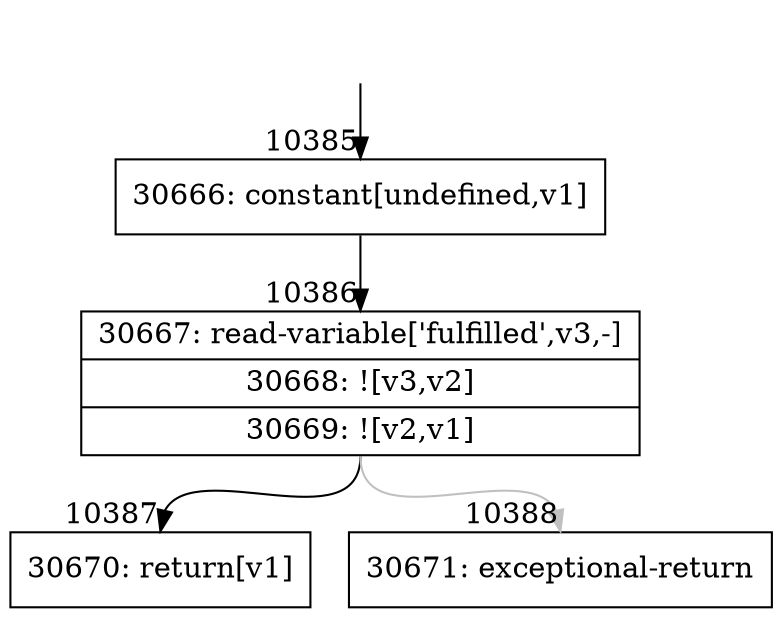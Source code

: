digraph {
rankdir="TD"
BB_entry753[shape=none,label=""];
BB_entry753 -> BB10385 [tailport=s, headport=n, headlabel="    10385"]
BB10385 [shape=record label="{30666: constant[undefined,v1]}" ] 
BB10385 -> BB10386 [tailport=s, headport=n, headlabel="      10386"]
BB10386 [shape=record label="{30667: read-variable['fulfilled',v3,-]|30668: ![v3,v2]|30669: ![v2,v1]}" ] 
BB10386 -> BB10387 [tailport=s, headport=n, headlabel="      10387"]
BB10386 -> BB10388 [tailport=s, headport=n, color=gray, headlabel="      10388"]
BB10387 [shape=record label="{30670: return[v1]}" ] 
BB10388 [shape=record label="{30671: exceptional-return}" ] 
//#$~ 14603
}
